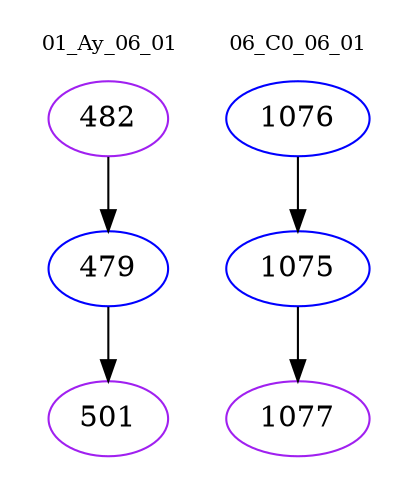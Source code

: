 digraph{
subgraph cluster_0 {
color = white
label = "01_Ay_06_01";
fontsize=10;
T0_482 [label="482", color="purple"]
T0_482 -> T0_479 [color="black"]
T0_479 [label="479", color="blue"]
T0_479 -> T0_501 [color="black"]
T0_501 [label="501", color="purple"]
}
subgraph cluster_1 {
color = white
label = "06_C0_06_01";
fontsize=10;
T1_1076 [label="1076", color="blue"]
T1_1076 -> T1_1075 [color="black"]
T1_1075 [label="1075", color="blue"]
T1_1075 -> T1_1077 [color="black"]
T1_1077 [label="1077", color="purple"]
}
}

